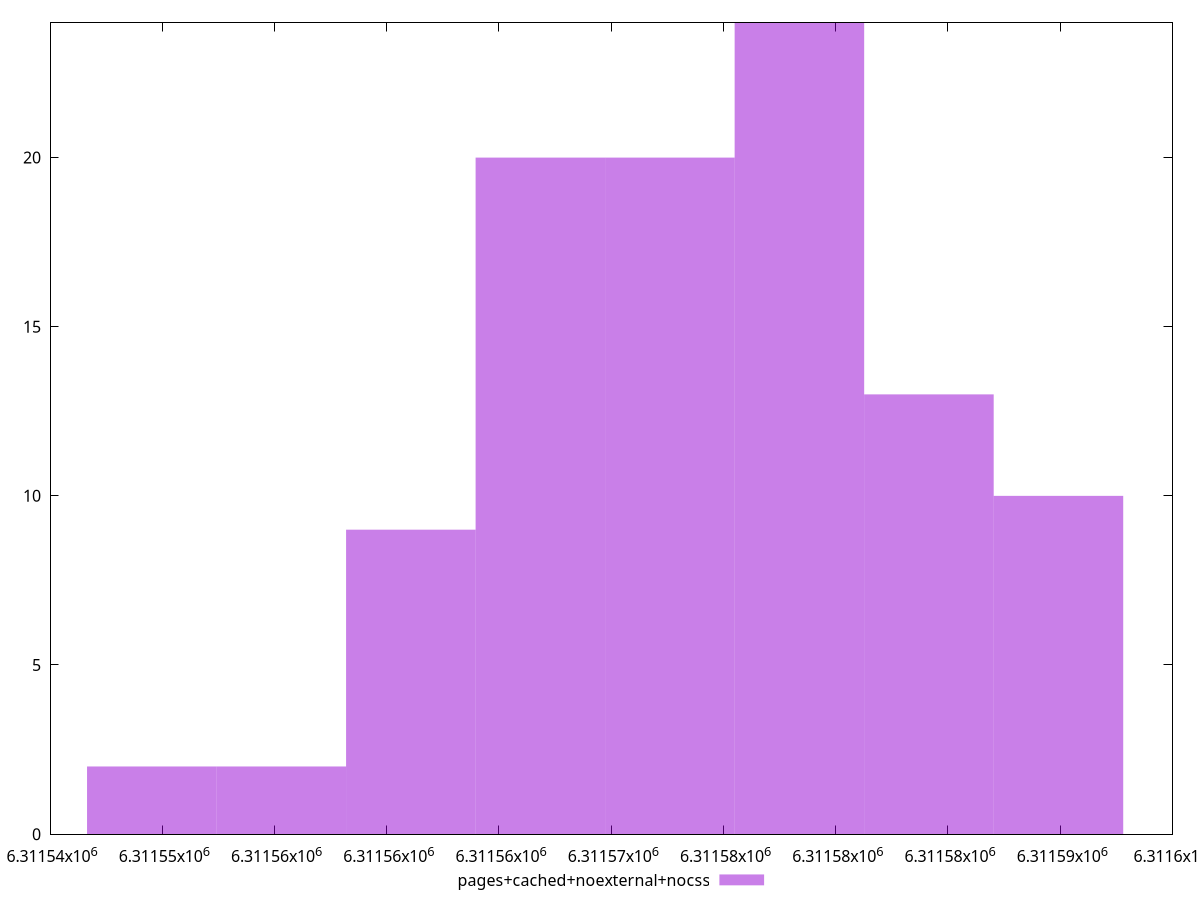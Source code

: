 $_pagesCachedNoexternalNocss <<EOF
6311578.3812962165 24
6311589.919988943 10
6311572.611949853 20
6311584.150642579 13
6311566.84260349 20
6311561.073257126 9
6311549.534564399 2
6311555.303910763 2
EOF
set key outside below
set terminal pngcairo
set output "report_00006_2020-11-02T20-21-41.718Z/total-byte-weight/pages+cached+noexternal+nocss//raw_hist.png"
set yrange [0:24]
set boxwidth 5.769346363337903
set style fill transparent solid 0.5 noborder
plot $_pagesCachedNoexternalNocss title "pages+cached+noexternal+nocss" with boxes ,